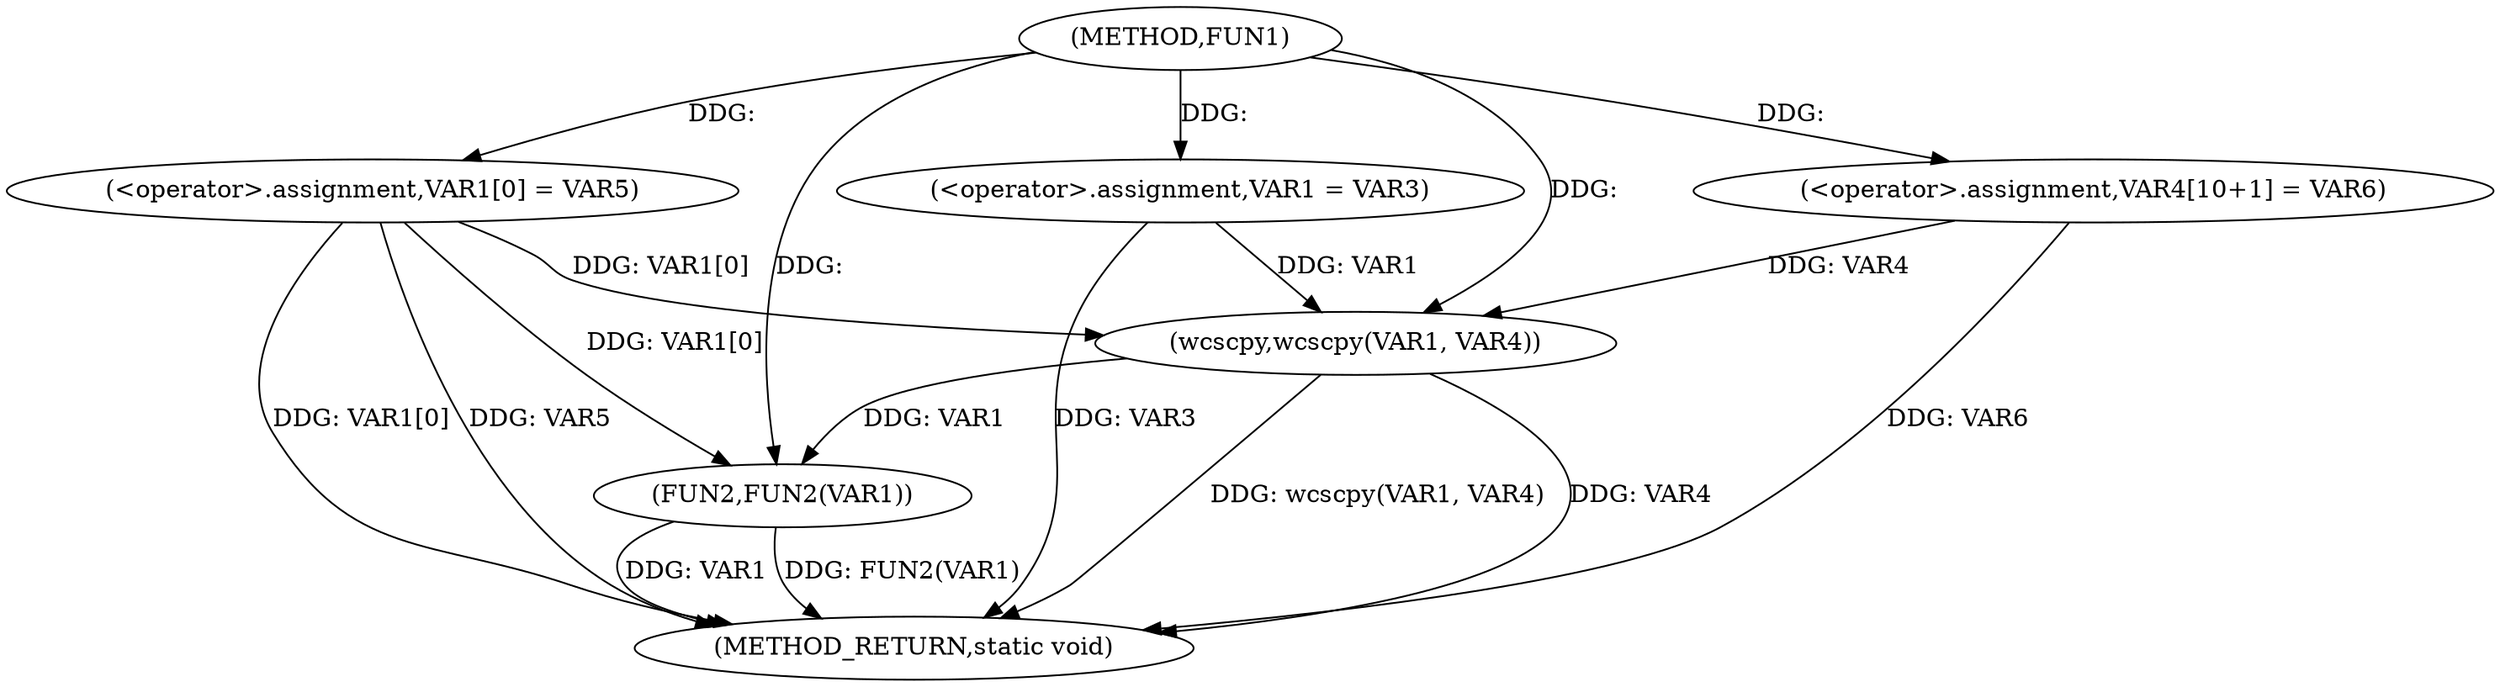 digraph FUN1 {  
"1000100" [label = "(METHOD,FUN1)" ]
"1000125" [label = "(METHOD_RETURN,static void)" ]
"1000107" [label = "(<operator>.assignment,VAR1 = VAR3)" ]
"1000110" [label = "(<operator>.assignment,VAR1[0] = VAR5)" ]
"1000117" [label = "(<operator>.assignment,VAR4[10+1] = VAR6)" ]
"1000120" [label = "(wcscpy,wcscpy(VAR1, VAR4))" ]
"1000123" [label = "(FUN2,FUN2(VAR1))" ]
  "1000110" -> "1000125"  [ label = "DDG: VAR5"] 
  "1000123" -> "1000125"  [ label = "DDG: FUN2(VAR1)"] 
  "1000120" -> "1000125"  [ label = "DDG: VAR4"] 
  "1000117" -> "1000125"  [ label = "DDG: VAR6"] 
  "1000110" -> "1000125"  [ label = "DDG: VAR1[0]"] 
  "1000107" -> "1000125"  [ label = "DDG: VAR3"] 
  "1000123" -> "1000125"  [ label = "DDG: VAR1"] 
  "1000120" -> "1000125"  [ label = "DDG: wcscpy(VAR1, VAR4)"] 
  "1000100" -> "1000107"  [ label = "DDG: "] 
  "1000100" -> "1000110"  [ label = "DDG: "] 
  "1000100" -> "1000117"  [ label = "DDG: "] 
  "1000107" -> "1000120"  [ label = "DDG: VAR1"] 
  "1000110" -> "1000120"  [ label = "DDG: VAR1[0]"] 
  "1000100" -> "1000120"  [ label = "DDG: "] 
  "1000117" -> "1000120"  [ label = "DDG: VAR4"] 
  "1000120" -> "1000123"  [ label = "DDG: VAR1"] 
  "1000110" -> "1000123"  [ label = "DDG: VAR1[0]"] 
  "1000100" -> "1000123"  [ label = "DDG: "] 
}
